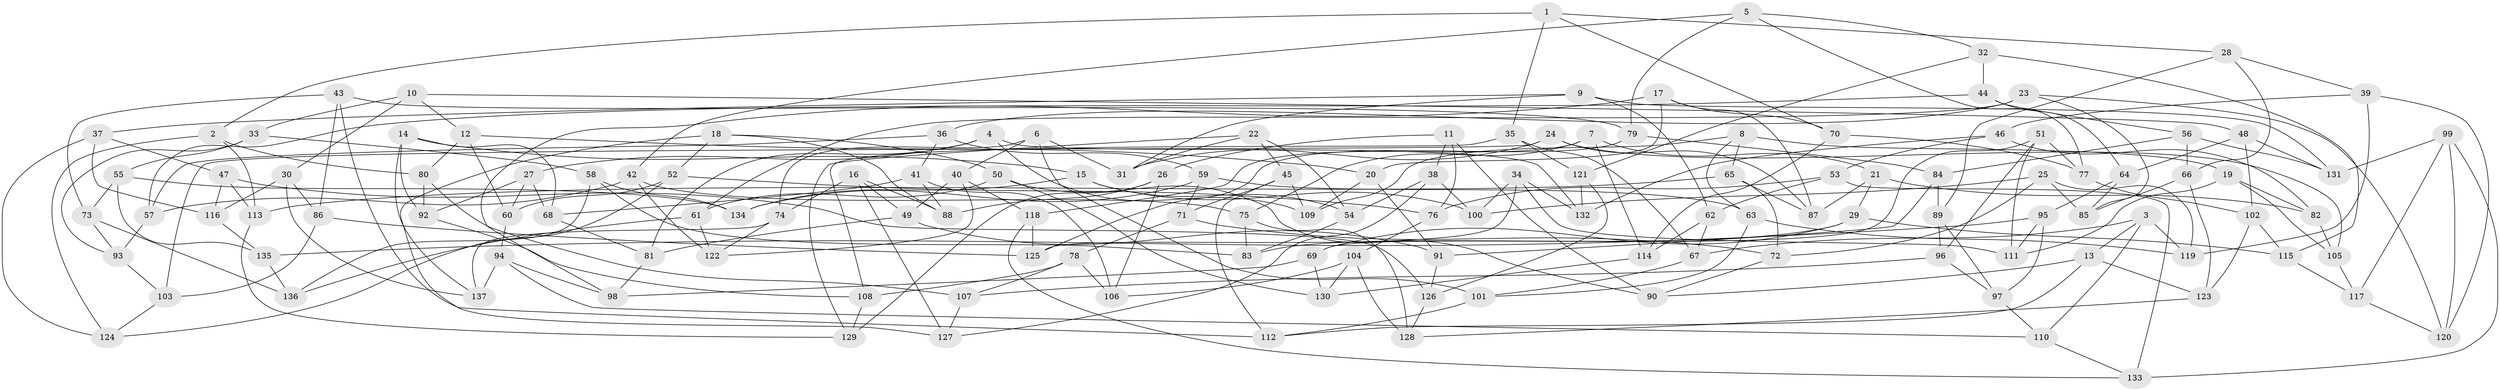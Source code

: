 // coarse degree distribution, {4: 0.15942028985507245, 6: 0.4927536231884058, 5: 0.18840579710144928, 3: 0.057971014492753624, 7: 0.07246376811594203, 8: 0.028985507246376812}
// Generated by graph-tools (version 1.1) at 2025/38/03/04/25 23:38:09]
// undirected, 137 vertices, 274 edges
graph export_dot {
  node [color=gray90,style=filled];
  1;
  2;
  3;
  4;
  5;
  6;
  7;
  8;
  9;
  10;
  11;
  12;
  13;
  14;
  15;
  16;
  17;
  18;
  19;
  20;
  21;
  22;
  23;
  24;
  25;
  26;
  27;
  28;
  29;
  30;
  31;
  32;
  33;
  34;
  35;
  36;
  37;
  38;
  39;
  40;
  41;
  42;
  43;
  44;
  45;
  46;
  47;
  48;
  49;
  50;
  51;
  52;
  53;
  54;
  55;
  56;
  57;
  58;
  59;
  60;
  61;
  62;
  63;
  64;
  65;
  66;
  67;
  68;
  69;
  70;
  71;
  72;
  73;
  74;
  75;
  76;
  77;
  78;
  79;
  80;
  81;
  82;
  83;
  84;
  85;
  86;
  87;
  88;
  89;
  90;
  91;
  92;
  93;
  94;
  95;
  96;
  97;
  98;
  99;
  100;
  101;
  102;
  103;
  104;
  105;
  106;
  107;
  108;
  109;
  110;
  111;
  112;
  113;
  114;
  115;
  116;
  117;
  118;
  119;
  120;
  121;
  122;
  123;
  124;
  125;
  126;
  127;
  128;
  129;
  130;
  131;
  132;
  133;
  134;
  135;
  136;
  137;
  1 -- 70;
  1 -- 28;
  1 -- 2;
  1 -- 35;
  2 -- 113;
  2 -- 80;
  2 -- 124;
  3 -- 119;
  3 -- 110;
  3 -- 67;
  3 -- 13;
  4 -- 81;
  4 -- 27;
  4 -- 132;
  4 -- 109;
  5 -- 32;
  5 -- 79;
  5 -- 42;
  5 -- 77;
  6 -- 74;
  6 -- 101;
  6 -- 40;
  6 -- 31;
  7 -- 118;
  7 -- 114;
  7 -- 21;
  7 -- 75;
  8 -- 109;
  8 -- 63;
  8 -- 65;
  8 -- 19;
  9 -- 131;
  9 -- 62;
  9 -- 37;
  9 -- 31;
  10 -- 12;
  10 -- 33;
  10 -- 48;
  10 -- 30;
  11 -- 76;
  11 -- 90;
  11 -- 26;
  11 -- 38;
  12 -- 20;
  12 -- 60;
  12 -- 80;
  13 -- 90;
  13 -- 112;
  13 -- 123;
  14 -- 92;
  14 -- 68;
  14 -- 137;
  14 -- 15;
  15 -- 134;
  15 -- 100;
  15 -- 54;
  16 -- 88;
  16 -- 127;
  16 -- 74;
  16 -- 49;
  17 -- 70;
  17 -- 87;
  17 -- 98;
  17 -- 20;
  18 -- 88;
  18 -- 52;
  18 -- 127;
  18 -- 50;
  19 -- 82;
  19 -- 105;
  19 -- 111;
  20 -- 91;
  20 -- 109;
  21 -- 87;
  21 -- 29;
  21 -- 82;
  22 -- 129;
  22 -- 54;
  22 -- 45;
  22 -- 31;
  23 -- 120;
  23 -- 36;
  23 -- 61;
  23 -- 85;
  24 -- 103;
  24 -- 31;
  24 -- 87;
  24 -- 105;
  25 -- 119;
  25 -- 100;
  25 -- 85;
  25 -- 72;
  26 -- 106;
  26 -- 88;
  26 -- 129;
  27 -- 92;
  27 -- 68;
  27 -- 60;
  28 -- 39;
  28 -- 66;
  28 -- 89;
  29 -- 83;
  29 -- 69;
  29 -- 115;
  30 -- 137;
  30 -- 86;
  30 -- 116;
  32 -- 115;
  32 -- 121;
  32 -- 44;
  33 -- 58;
  33 -- 93;
  33 -- 55;
  34 -- 125;
  34 -- 111;
  34 -- 132;
  34 -- 100;
  35 -- 108;
  35 -- 67;
  35 -- 121;
  36 -- 57;
  36 -- 59;
  36 -- 41;
  37 -- 124;
  37 -- 116;
  37 -- 47;
  38 -- 100;
  38 -- 127;
  38 -- 54;
  39 -- 119;
  39 -- 120;
  39 -- 46;
  40 -- 118;
  40 -- 49;
  40 -- 122;
  41 -- 68;
  41 -- 88;
  41 -- 106;
  42 -- 122;
  42 -- 57;
  42 -- 75;
  43 -- 112;
  43 -- 86;
  43 -- 73;
  43 -- 79;
  44 -- 56;
  44 -- 57;
  44 -- 64;
  45 -- 109;
  45 -- 71;
  45 -- 112;
  46 -- 53;
  46 -- 132;
  46 -- 82;
  47 -- 113;
  47 -- 126;
  47 -- 116;
  48 -- 131;
  48 -- 102;
  48 -- 64;
  49 -- 81;
  49 -- 91;
  50 -- 61;
  50 -- 130;
  50 -- 90;
  51 -- 77;
  51 -- 96;
  51 -- 69;
  51 -- 111;
  52 -- 124;
  52 -- 76;
  52 -- 60;
  53 -- 76;
  53 -- 133;
  53 -- 62;
  54 -- 83;
  55 -- 135;
  55 -- 73;
  55 -- 134;
  56 -- 84;
  56 -- 66;
  56 -- 131;
  57 -- 93;
  58 -- 136;
  58 -- 83;
  58 -- 134;
  59 -- 63;
  59 -- 134;
  59 -- 71;
  60 -- 94;
  61 -- 136;
  61 -- 122;
  62 -- 67;
  62 -- 114;
  63 -- 101;
  63 -- 119;
  64 -- 95;
  64 -- 85;
  65 -- 113;
  65 -- 87;
  65 -- 72;
  66 -- 85;
  66 -- 123;
  67 -- 101;
  68 -- 81;
  69 -- 130;
  69 -- 98;
  70 -- 77;
  70 -- 114;
  71 -- 72;
  71 -- 78;
  72 -- 90;
  73 -- 136;
  73 -- 93;
  74 -- 122;
  74 -- 137;
  75 -- 128;
  75 -- 83;
  76 -- 104;
  77 -- 102;
  78 -- 108;
  78 -- 107;
  78 -- 106;
  79 -- 84;
  79 -- 125;
  80 -- 92;
  80 -- 107;
  81 -- 98;
  82 -- 105;
  84 -- 91;
  84 -- 89;
  86 -- 103;
  86 -- 125;
  89 -- 96;
  89 -- 97;
  91 -- 126;
  92 -- 108;
  93 -- 103;
  94 -- 137;
  94 -- 98;
  94 -- 110;
  95 -- 111;
  95 -- 97;
  95 -- 135;
  96 -- 107;
  96 -- 97;
  97 -- 110;
  99 -- 120;
  99 -- 117;
  99 -- 131;
  99 -- 133;
  101 -- 112;
  102 -- 115;
  102 -- 123;
  103 -- 124;
  104 -- 128;
  104 -- 130;
  104 -- 106;
  105 -- 117;
  107 -- 127;
  108 -- 129;
  110 -- 133;
  113 -- 129;
  114 -- 130;
  115 -- 117;
  116 -- 135;
  117 -- 120;
  118 -- 125;
  118 -- 133;
  121 -- 132;
  121 -- 126;
  123 -- 128;
  126 -- 128;
  135 -- 136;
}
